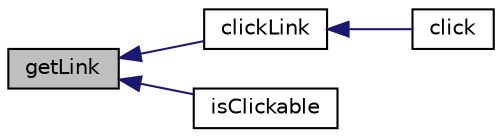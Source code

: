 digraph "getLink"
{
  edge [fontname="Helvetica",fontsize="10",labelfontname="Helvetica",labelfontsize="10"];
  node [fontname="Helvetica",fontsize="10",shape=record];
  rankdir="LR";
  Node1 [label="getLink",height=0.2,width=0.4,color="black", fillcolor="grey75", style="filled" fontcolor="black"];
  Node1 -> Node2 [dir="back",color="midnightblue",fontsize="10",style="solid",fontname="Helvetica"];
  Node2 [label="clickLink",height=0.2,width=0.4,color="black", fillcolor="white", style="filled",URL="$class_simple_browser.html#aaff72b22c800809b350ec4804c2d1ab9"];
  Node2 -> Node3 [dir="back",color="midnightblue",fontsize="10",style="solid",fontname="Helvetica"];
  Node3 [label="click",height=0.2,width=0.4,color="black", fillcolor="white", style="filled",URL="$class_simple_browser.html#a0b173117f020df8397ad7c049309491e"];
  Node1 -> Node4 [dir="back",color="midnightblue",fontsize="10",style="solid",fontname="Helvetica"];
  Node4 [label="isClickable",height=0.2,width=0.4,color="black", fillcolor="white", style="filled",URL="$class_simple_browser.html#ae5b52663f4999e80cb74be17c827918f"];
}
